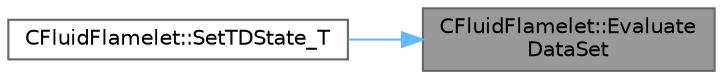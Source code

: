 digraph "CFluidFlamelet::EvaluateDataSet"
{
 // LATEX_PDF_SIZE
  bgcolor="transparent";
  edge [fontname=Helvetica,fontsize=10,labelfontname=Helvetica,labelfontsize=10];
  node [fontname=Helvetica,fontsize=10,shape=box,height=0.2,width=0.4];
  rankdir="RL";
  Node1 [id="Node000001",label="CFluidFlamelet::Evaluate\lDataSet",height=0.2,width=0.4,color="gray40", fillcolor="grey60", style="filled", fontcolor="black",tooltip="Evaluate the flamelet manifold."];
  Node1 -> Node2 [id="edge1_Node000001_Node000002",dir="back",color="steelblue1",style="solid",tooltip=" "];
  Node2 [id="Node000002",label="CFluidFlamelet::SetTDState_T",height=0.2,width=0.4,color="grey40", fillcolor="white", style="filled",URL="$classCFluidFlamelet.html#a8e198215a7b694519295c11aecbd84c3",tooltip="Set the thermodynamic state."];
}
